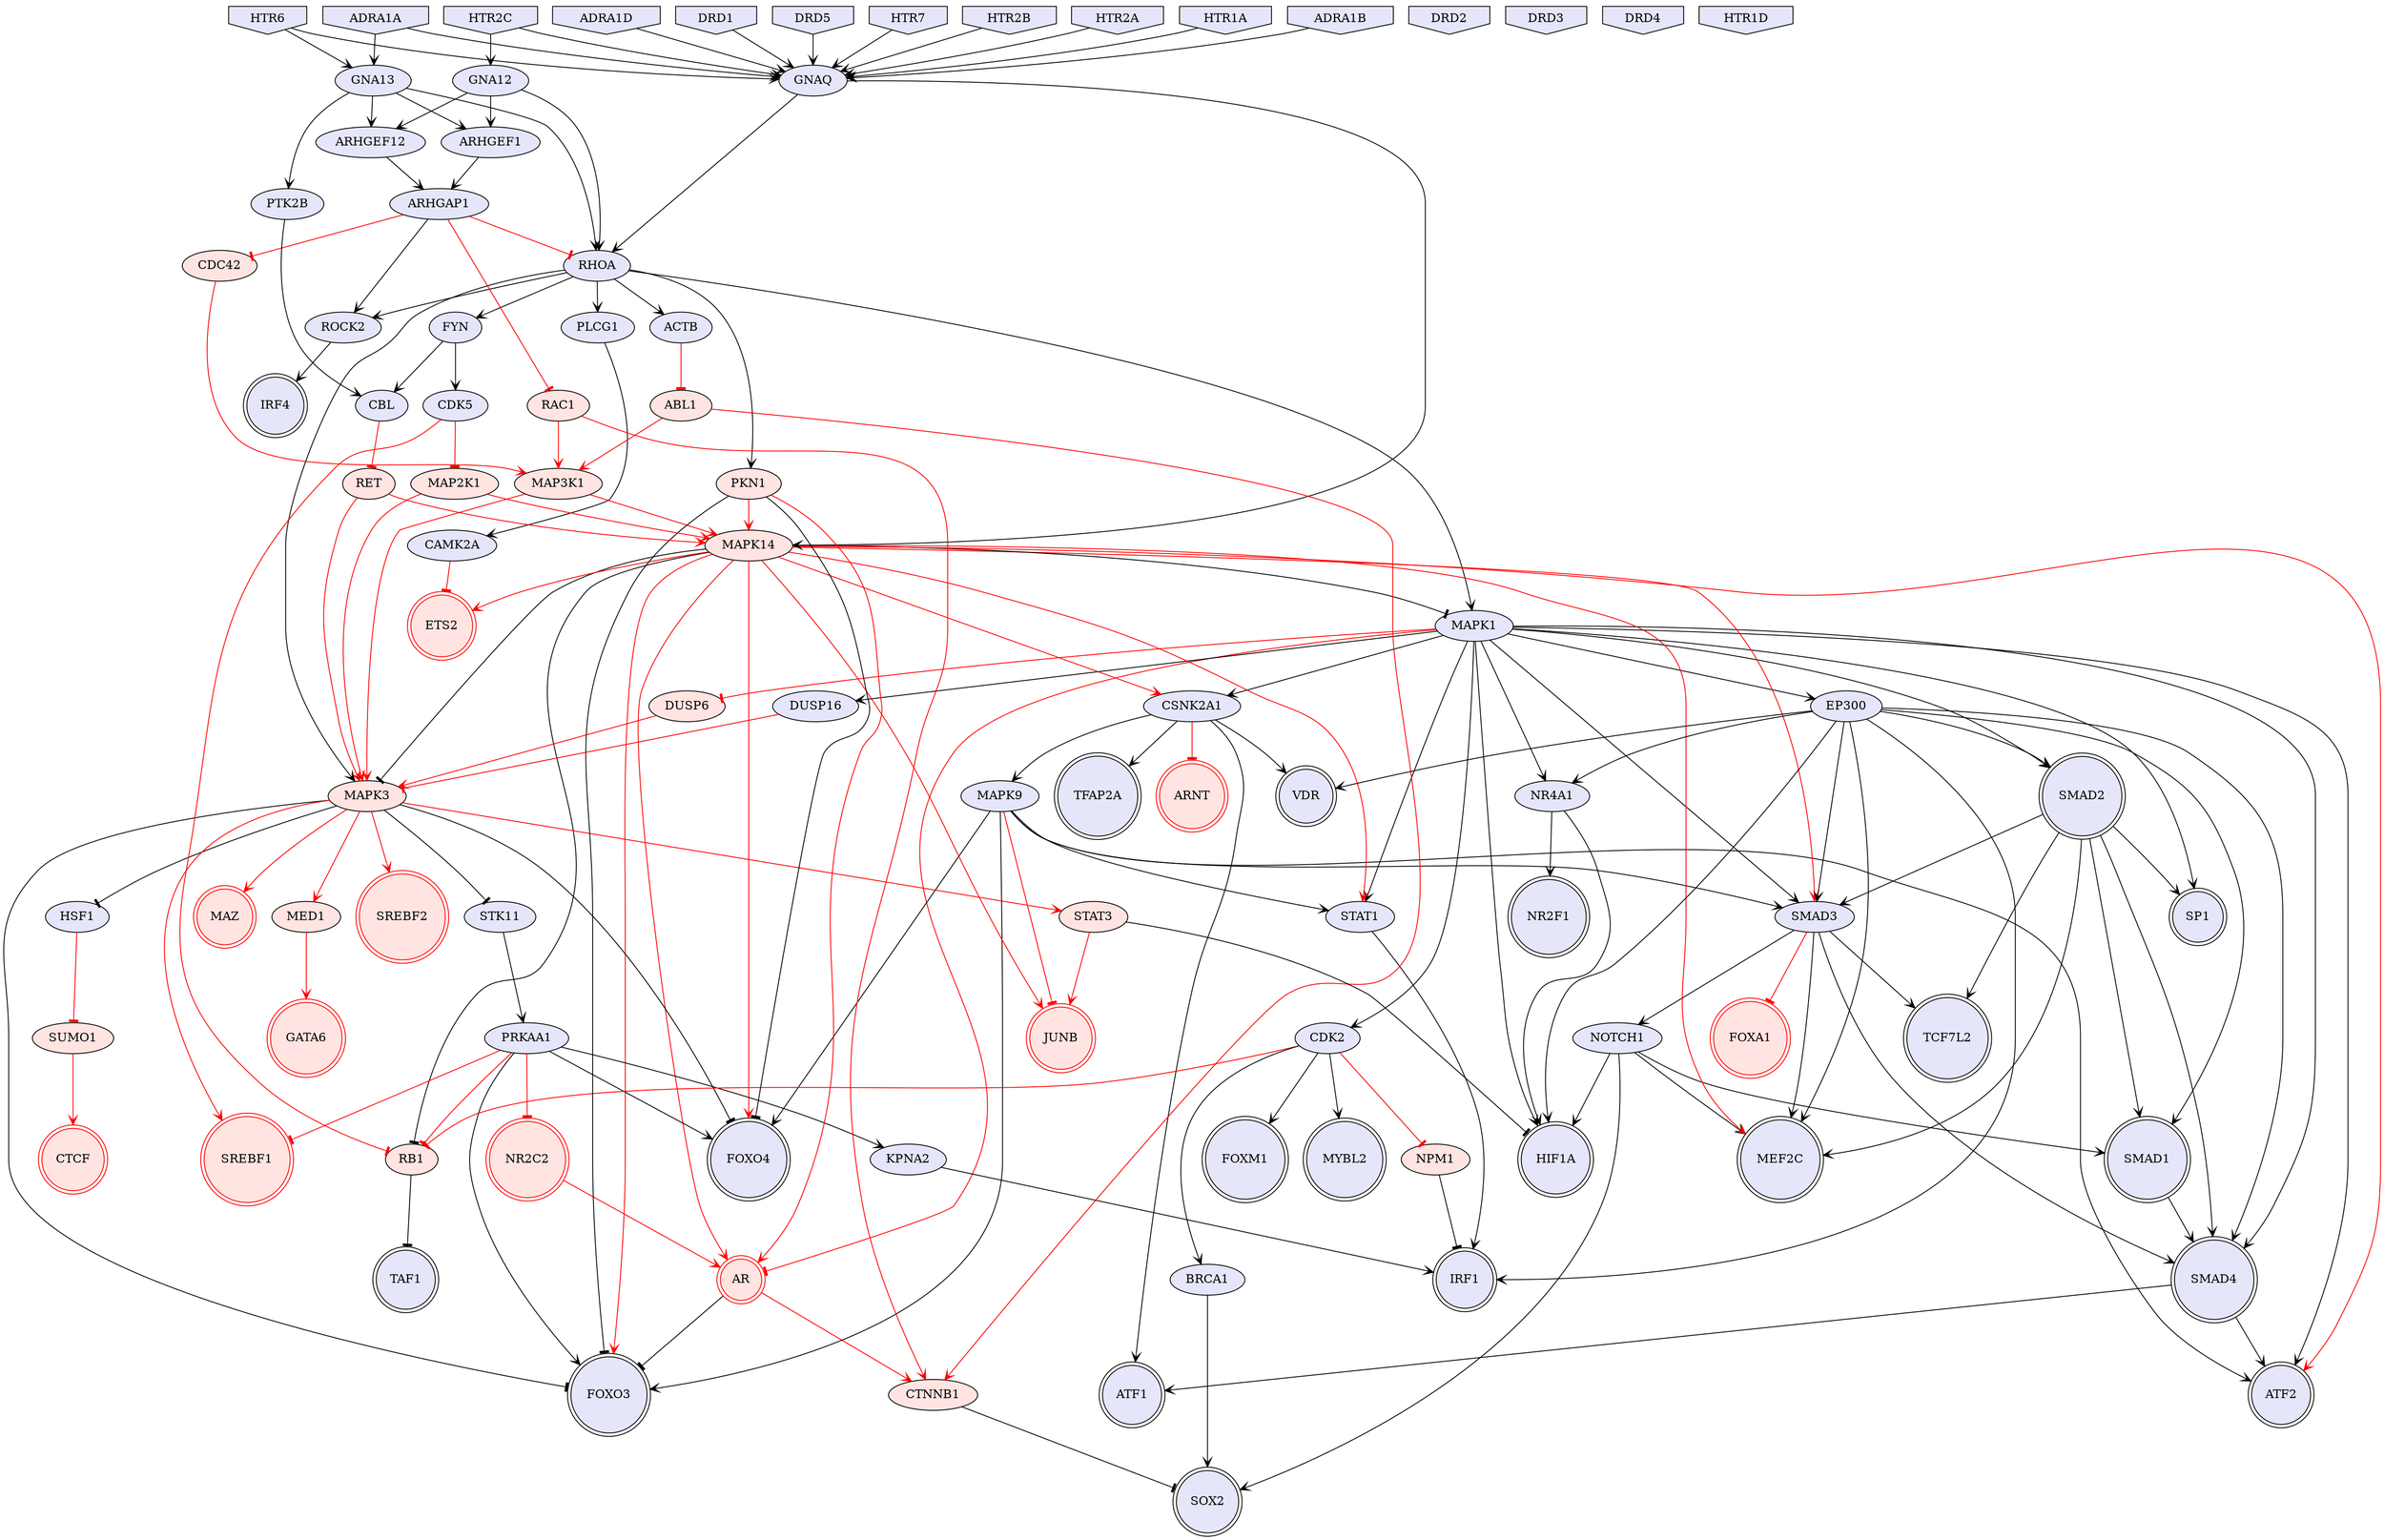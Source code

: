 digraph {

NOTCH1->SOX2 [penwidth=1, color=black, arrowhead="vee"]
RHOA->ROCK2 [penwidth=1, color=black, arrowhead="vee"]
STAT1->IRF1 [penwidth=1, color=black, arrowhead="vee"]
AR->FOXO3 [penwidth=1, color=black, arrowhead="tee"]
SMAD2->TCF7L2 [penwidth=1, color=black, arrowhead="vee"]
SMAD3->TCF7L2 [penwidth=1, color=black, arrowhead="vee"]
MAPK1->HIF1A [penwidth=1, color=black, arrowhead="vee"]
SMAD2->SP1 [penwidth=1, color=black, arrowhead="vee"]
MAPK9->STAT1 [penwidth=1, color=black, arrowhead="vee"]
SMAD3->NOTCH1 [penwidth=1, color=black, arrowhead="vee"]
MAPK14->ATF2 [penwidth=1, color=red, arrowhead="vee"]
MAPK14->MEF2C [penwidth=1, color=red, arrowhead="vee"]
MAPK1->SMAD3 [penwidth=1, color=black, arrowhead="vee"]
MAPK1->SMAD2 [penwidth=1, color=black, arrowhead="vee"]
SMAD2->SMAD4 [penwidth=1, color=black, arrowhead="vee"]
SMAD3->SMAD4 [penwidth=1, color=black, arrowhead="vee"]
SMAD1->SMAD4 [penwidth=1, color=black, arrowhead="vee"]
SMAD3->MEF2C [penwidth=1, color=black, arrowhead="vee"]
NOTCH1->MEF2C [penwidth=1, color=black, arrowhead="vee"]
NOTCH1->HIF1A [penwidth=1, color=black, arrowhead="vee"]
SMAD4->ATF1 [penwidth=1, color=black, arrowhead="vee"]
MAPK14->SMAD3 [penwidth=1, color=red, arrowhead="vee"]
MAPK14->STAT1 [penwidth=1, color=red, arrowhead="vee"]
NOTCH1->SMAD1 [penwidth=1, color=black, arrowhead="vee"]
RHOA->PLCG1 [penwidth=1, color=black, arrowhead="vee"]
NR4A1->NR2F1 [penwidth=1, color=black, arrowhead="vee"]
HTR2A->GNAQ [penwidth=1, color=black, arrowhead="vee"]
ADRA1A->GNAQ [penwidth=1, color=black, arrowhead="vee"]
MAPK14->CSNK2A1 [penwidth=1, color=red, arrowhead="vee"]
PRKAA1->FOXO3 [penwidth=1, color=black, arrowhead="vee"]
PRKAA1->FOXO4 [penwidth=1, color=black, arrowhead="vee"]
HTR1A->GNAQ [penwidth=1, color=black, arrowhead="vee"]
MAPK9->FOXO4 [penwidth=1, color=black, arrowhead="vee"]
MAPK9->FOXO3 [penwidth=1, color=black, arrowhead="vee"]
CSNK2A1->TFAP2A [penwidth=1, color=black, arrowhead="vee"]
CSNK2A1->ATF1 [penwidth=1, color=black, arrowhead="vee"]
ROCK2->IRF4 [penwidth=1, color=black, arrowhead="vee"]
MAPK1->SMAD4 [penwidth=1, color=black, arrowhead="vee"]
MAPK9->ATF2 [penwidth=1, color=black, arrowhead="vee"]
MAPK3->STK11 [penwidth=1, color=black, arrowhead="tee"]
CSNK2A1->MAPK9 [penwidth=1, color=black, arrowhead="vee"]
ADRA1B->GNAQ [penwidth=1, color=black, arrowhead="vee"]
ADRA1D->GNAQ [penwidth=1, color=black, arrowhead="vee"]
CDK2->MYBL2 [penwidth=1, color=black, arrowhead="vee"]
CSNK2A1->VDR [penwidth=1, color=black, arrowhead="vee"]
DRD1->GNAQ [penwidth=1, color=black, arrowhead="vee"]
DRD5->GNAQ [penwidth=1, color=black, arrowhead="vee"]
MAPK1->CDK2 [penwidth=1, color=black, arrowhead="vee"]
MAPK1->CSNK2A1 [penwidth=1, color=black, arrowhead="vee"]
MAPK1->SP1 [penwidth=1, color=black, arrowhead="vee"]
GNAQ->RHOA [penwidth=1, color=black, arrowhead="vee"]
HTR2C->GNAQ [penwidth=1, color=black, arrowhead="vee"]
HTR6->GNAQ [penwidth=1, color=black, arrowhead="vee"]
HTR7->GNAQ [penwidth=1, color=black, arrowhead="vee"]
MAPK9->SMAD3 [penwidth=1, color=black, arrowhead="vee"]
MAPK14->FOXO3 [penwidth=1, color=red, arrowhead="vee"]
MAPK14->FOXO4 [penwidth=1, color=red, arrowhead="vee"]
MAPK1->ATF2 [penwidth=1, color=black, arrowhead="vee"]
MAPK3->FOXO3 [penwidth=1, color=black, arrowhead="tee"]
MAPK3->HSF1 [penwidth=1, color=black, arrowhead="tee"]
HTR2B->GNAQ [penwidth=1, color=black, arrowhead="vee"]
MAPK3->FOXO4 [penwidth=1, color=black, arrowhead="tee"]
STK11->PRKAA1 [penwidth=1, color=black, arrowhead="vee"]
CDK2->FOXM1 [penwidth=1, color=black, arrowhead="vee"]
MAPK1->NR4A1 [penwidth=1, color=black, arrowhead="vee"]
MAPK1->STAT1 [penwidth=1, color=black, arrowhead="vee"]
GNAQ->MAPK14 [penwidth=1, color=black, arrowhead="vee"]
RHOA->MAPK1 [penwidth=1, color=black, arrowhead="vee"]
PLCG1->CAMK2A [penwidth=1, color=black, arrowhead="vee"]
SMAD2->SMAD3 [penwidth=1, color=black, arrowhead="vee"]
SMAD4->ATF2 [penwidth=1, color=black, arrowhead="vee"]
RB1->TAF1 [penwidth=1, color=black, arrowhead="tee"]
SMAD2->MEF2C [penwidth=1, color=black, arrowhead="vee"]
SMAD2->SMAD1 [penwidth=1, color=black, arrowhead="vee"]
NR4A1->HIF1A [penwidth=1, color=black, arrowhead="vee"]
CDK2->RB1 [penwidth=1, color=red, arrowhead="tee"]
SUMO1->CTCF [penwidth=1, color=red, arrowhead="vee"]
MAPK14->MAPK3 [penwidth=1, color=black, arrowhead="tee"]
NR2C2->AR [penwidth=1, color=red, arrowhead="vee"]
PRKAA1->NR2C2 [penwidth=1, color=red, arrowhead="tee"]
PRKAA1->RB1 [penwidth=1, color=red, arrowhead="tee"]
PRKAA1->SREBF1 [penwidth=1, color=red, arrowhead="tee"]
SMAD3->FOXA1 [penwidth=1, color=red, arrowhead="tee"]
CAMK2A->ETS2 [penwidth=1, color=red, arrowhead="tee"]
MAPK3->SREBF1 [penwidth=1, color=red, arrowhead="vee"]
CSNK2A1->ARNT [penwidth=1, color=red, arrowhead="tee"]
MAPK9->JUNB [penwidth=1, color=red, arrowhead="tee"]
MAPK1->AR [penwidth=1, color=red, arrowhead="tee"]
MAPK14->RB1 [penwidth=1, color=black, arrowhead="tee"]
MAPK3->MAZ [penwidth=1, color=red, arrowhead="vee"]
MAPK3->MED1 [penwidth=1, color=red, arrowhead="vee"]
MAPK3->SREBF2 [penwidth=1, color=red, arrowhead="vee"]
HSF1->SUMO1 [penwidth=1, color=red, arrowhead="tee"]
MED1->GATA6 [penwidth=1, color=red, arrowhead="vee"]
MAPK14->MAPK1 [penwidth=1, color=black, arrowhead="tee"]
ARHGAP1->ROCK2 [penwidth=1, color=black, arrowhead="vee"]
ARHGEF1->ARHGAP1 [penwidth=1, color=black, arrowhead="vee"]
GNA13->ARHGEF1 [penwidth=1, color=black, arrowhead="vee"]
HTR6->GNA13 [penwidth=1, color=black, arrowhead="vee"]
ADRA1A->GNA13 [penwidth=1, color=black, arrowhead="vee"]
NPM1->IRF1 [penwidth=1, color=black, arrowhead="tee"]
MAP3K1->MAPK3 [penwidth=1, color=red, arrowhead="vee"]
CDK2->NPM1 [penwidth=1, color=red, arrowhead="tee"]
MAPK14->JUNB [penwidth=1, color=red, arrowhead="vee"]
MAPK14->AR [penwidth=1, color=red, arrowhead="vee"]
MAP3K1->MAPK14 [penwidth=1, color=red, arrowhead="vee"]
RAC1->MAP3K1 [penwidth=1, color=red, arrowhead="vee"]
MAPK14->ETS2 [penwidth=1, color=red, arrowhead="vee"]
ARHGAP1->RAC1 [penwidth=1, color=red, arrowhead="tee"]
BRCA1->SOX2 [penwidth=1, color=black, arrowhead="vee"]
CDK2->BRCA1 [penwidth=1, color=black, arrowhead="vee"]
CTNNB1->SOX2 [penwidth=1, color=black, arrowhead="tee"]
AR->CTNNB1 [penwidth=1, color=red, arrowhead="vee"]
RAC1->CTNNB1 [penwidth=1, color=red, arrowhead="vee"]
KPNA2->IRF1 [penwidth=1, color=black, arrowhead="vee"]
ARHGEF12->ARHGAP1 [penwidth=1, color=black, arrowhead="vee"]
PRKAA1->KPNA2 [penwidth=1, color=black, arrowhead="vee"]
PKN1->FOXO4 [penwidth=1, color=black, arrowhead="tee"]
PKN1->FOXO3 [penwidth=1, color=black, arrowhead="tee"]
GNA13->ARHGEF12 [penwidth=1, color=black, arrowhead="vee"]
ARHGAP1->RHOA [penwidth=1, color=red, arrowhead="tee"]
PKN1->AR [penwidth=1, color=red, arrowhead="vee"]
PKN1->MAPK14 [penwidth=1, color=red, arrowhead="vee"]
RHOA->MAPK3 [penwidth=1, color=black, arrowhead="vee"]
RHOA->PKN1 [penwidth=1, color=black, arrowhead="vee"]
CDC42->MAP3K1 [penwidth=1, color=red, arrowhead="vee"]
ARHGAP1->CDC42 [penwidth=1, color=red, arrowhead="tee"]
GNA13->RHOA [penwidth=1, color=black, arrowhead="vee"]
RHOA->ACTB [penwidth=1, color=black, arrowhead="vee"]
ABL1->MAP3K1 [penwidth=1, color=red, arrowhead="vee"]
ACTB->ABL1 [penwidth=1, color=red, arrowhead="tee"]
ABL1->CTNNB1 [penwidth=1, color=red, arrowhead="vee"]
GNA13->PTK2B [penwidth=1, color=black, arrowhead="vee"]
PTK2B->CBL [penwidth=1, color=black, arrowhead="vee"]
RET->MAPK14 [penwidth=1, color=red, arrowhead="vee"]
RET->MAPK3 [penwidth=1, color=red, arrowhead="vee"]
CBL->RET [penwidth=1, color=red, arrowhead="tee"]
FYN->CBL [penwidth=1, color=black, arrowhead="vee"]
RHOA->FYN [penwidth=1, color=black, arrowhead="vee"]
GNA12->ARHGEF1 [penwidth=1, color=black, arrowhead="vee"]
HTR2C->GNA12 [penwidth=1, color=black, arrowhead="vee"]
GNA12->ARHGEF12 [penwidth=1, color=black, arrowhead="vee"]
GNA12->RHOA [penwidth=1, color=black, arrowhead="vee"]
STAT3->HIF1A [penwidth=1, color=black, arrowhead="tee"]
STAT3->JUNB [penwidth=1, color=red, arrowhead="vee"]
MAPK3->STAT3 [penwidth=1, color=red, arrowhead="vee"]
MAPK1->DUSP6 [penwidth=1, color=red, arrowhead="tee"]
DUSP6->MAPK3 [penwidth=1, color=red, arrowhead="vee"]
EP300->SMAD2 [penwidth=1, color=black, arrowhead="vee"]
EP300->HIF1A [penwidth=1, color=black, arrowhead="vee"]
EP300->SMAD4 [penwidth=1, color=black, arrowhead="vee"]
MAPK1->EP300 [penwidth=1, color=black, arrowhead="vee"]
EP300->SMAD3 [penwidth=1, color=black, arrowhead="vee"]
EP300->MEF2C [penwidth=1, color=black, arrowhead="vee"]
EP300->SMAD1 [penwidth=1, color=black, arrowhead="vee"]
EP300->NR4A1 [penwidth=1, color=black, arrowhead="vee"]
EP300->IRF1 [penwidth=1, color=black, arrowhead="vee"]
EP300->VDR [penwidth=1, color=black, arrowhead="vee"]
MAPK1->DUSP16 [penwidth=1, color=black, arrowhead="vee"]
DUSP16->MAPK3 [penwidth=1, color=red, arrowhead="tee"]
FYN->CDK5 [penwidth=1, color=black, arrowhead="vee"]
MAP2K1->MAPK3 [penwidth=1, color=red, arrowhead="vee"]
CDK5->RB1 [penwidth=1, color=red, arrowhead="tee"]
CDK5->MAP2K1 [penwidth=1, color=red, arrowhead="tee"]
MAP2K1->MAPK14 [penwidth=1, color=red, arrowhead="vee"]
ADRA1A [style=filled, color=black, fillcolor=lavender, shape=invhouse];
ADRA1B [style=filled, color=black, fillcolor=lavender, shape=invhouse];
ADRA1D [style=filled, color=black, fillcolor=lavender, shape=invhouse];
DRD1 [style=filled, color=black, fillcolor=lavender, shape=invhouse];
DRD2 [style=filled, color=black, fillcolor=lavender, shape=invhouse];
DRD3 [style=filled, color=black, fillcolor=lavender, shape=invhouse];
DRD4 [style=filled, color=black, fillcolor=lavender, shape=invhouse];
DRD5 [style=filled, color=black, fillcolor=lavender, shape=invhouse];
HTR1A [style=filled, color=black, fillcolor=lavender, shape=invhouse];
HTR1D [style=filled, color=black, fillcolor=lavender, shape=invhouse];
HTR2A [style=filled, color=black, fillcolor=lavender, shape=invhouse];
HTR2B [style=filled, color=black, fillcolor=lavender, shape=invhouse];
HTR2C [style=filled, color=black, fillcolor=lavender, shape=invhouse];
HTR6 [style=filled, color=black, fillcolor=lavender, shape=invhouse];
HTR7 [style=filled, color=black, fillcolor=lavender, shape=invhouse];
DRD2 [style=filled, color=black, fillcolor=lavender, shape=invhouse];
CTCF [style=filled, color=red, fillcolor=mistyrose, shape=doublecircle];
FOXM1 [style=filled, color=black, fillcolor=lavender, shape=doublecircle];
JUNB [style=filled, color=red, fillcolor=mistyrose, shape=doublecircle];
ATF2 [style=filled, color=black, fillcolor=lavender, shape=doublecircle];
FOXO4 [style=filled, color=black, fillcolor=lavender, shape=doublecircle];
VDR [style=filled, color=black, fillcolor=lavender, shape=doublecircle];
MYBL2 [style=filled, color=black, fillcolor=lavender, shape=doublecircle];
MEF2C [style=filled, color=black, fillcolor=lavender, shape=doublecircle];
TAF1 [style=filled, color=black, fillcolor=lavender, shape=doublecircle];
ATF1 [style=filled, color=black, fillcolor=lavender, shape=doublecircle];
SP1 [style=filled, color=black, fillcolor=lavender, shape=doublecircle];
NR2C2 [style=filled, color=red, fillcolor=mistyrose, shape=doublecircle];
FOXO3 [style=filled, color=black, fillcolor=lavender, shape=doublecircle];
FOXA1 [style=filled, color=red, fillcolor=mistyrose, shape=doublecircle];
NR2F1 [style=filled, color=black, fillcolor=lavender, shape=doublecircle];
HIF1A [style=filled, color=black, fillcolor=lavender, shape=doublecircle];
IRF1 [style=filled, color=black, fillcolor=lavender, shape=doublecircle];
SREBF2 [style=filled, color=red, fillcolor=mistyrose, shape=doublecircle];
GATA6 [style=filled, color=red, fillcolor=mistyrose, shape=doublecircle];
SMAD2 [style=filled, color=black, fillcolor=lavender, shape=doublecircle];
ARNT [style=filled, color=red, fillcolor=mistyrose, shape=doublecircle];
SREBF1 [style=filled, color=red, fillcolor=mistyrose, shape=doublecircle];
AR [style=filled, color=red, fillcolor=mistyrose, shape=doublecircle];
SOX2 [style=filled, color=black, fillcolor=lavender, shape=doublecircle];
ETS2 [style=filled, color=red, fillcolor=mistyrose, shape=doublecircle];
SMAD1 [style=filled, color=black, fillcolor=lavender, shape=doublecircle];
MAZ [style=filled, color=red, fillcolor=mistyrose, shape=doublecircle];
TCF7L2 [style=filled, color=black, fillcolor=lavender, shape=doublecircle];
TFAP2A [style=filled, color=black, fillcolor=lavender, shape=doublecircle];
IRF4 [style=filled, color=black, fillcolor=lavender, shape=doublecircle];
SMAD4 [style=filled, color=black, fillcolor=lavender, shape=doublecircle];
NOTCH1 [style=filled, fillcolor=lavender];
RHOA [style=filled, fillcolor=lavender];
STAT1 [style=filled, fillcolor=lavender];
SMAD3 [style=filled, fillcolor=lavender];
MAPK1 [style=filled, fillcolor=lavender];
MAPK9 [style=filled, fillcolor=lavender];
MAPK14 [style=filled, fillcolor=mistyrose];
NR4A1 [style=filled, fillcolor=lavender];
PRKAA1 [style=filled, fillcolor=lavender];
CSNK2A1 [style=filled, fillcolor=lavender];
ROCK2 [style=filled, fillcolor=lavender];
MAPK3 [style=filled, fillcolor=mistyrose];
CDK2 [style=filled, fillcolor=lavender];
GNAQ [style=filled, fillcolor=lavender];
STK11 [style=filled, fillcolor=lavender];
PLCG1 [style=filled, fillcolor=lavender];
RB1 [style=filled, fillcolor=mistyrose];
SUMO1 [style=filled, fillcolor=mistyrose];
CAMK2A [style=filled, fillcolor=lavender];
HSF1 [style=filled, fillcolor=lavender];
MED1 [style=filled, fillcolor=mistyrose];
ARHGAP1 [style=filled, fillcolor=lavender];
ARHGEF1 [style=filled, fillcolor=lavender];
GNA13 [style=filled, fillcolor=lavender];
NPM1 [style=filled, fillcolor=mistyrose];
MAP3K1 [style=filled, fillcolor=mistyrose];
RAC1 [style=filled, fillcolor=mistyrose];
BRCA1 [style=filled, fillcolor=lavender];
CTNNB1 [style=filled, fillcolor=mistyrose];
KPNA2 [style=filled, fillcolor=lavender];
ARHGEF12 [style=filled, fillcolor=lavender];
PKN1 [style=filled, fillcolor=mistyrose];
CDC42 [style=filled, fillcolor=mistyrose];
ABL1 [style=filled, fillcolor=mistyrose];
ACTB [style=filled, fillcolor=lavender];
PTK2B [style=filled, fillcolor=lavender];
RET [style=filled, fillcolor=mistyrose];
CBL [style=filled, fillcolor=lavender];
FYN [style=filled, fillcolor=lavender];
GNA12 [style=filled, fillcolor=lavender];
STAT3 [style=filled, fillcolor=mistyrose];
DUSP6 [style=filled, fillcolor=mistyrose];
EP300 [style=filled, fillcolor=lavender];
DUSP16 [style=filled, fillcolor=lavender];
MAP2K1 [style=filled, fillcolor=mistyrose];
CDK5 [style=filled, fillcolor=lavender];


}
